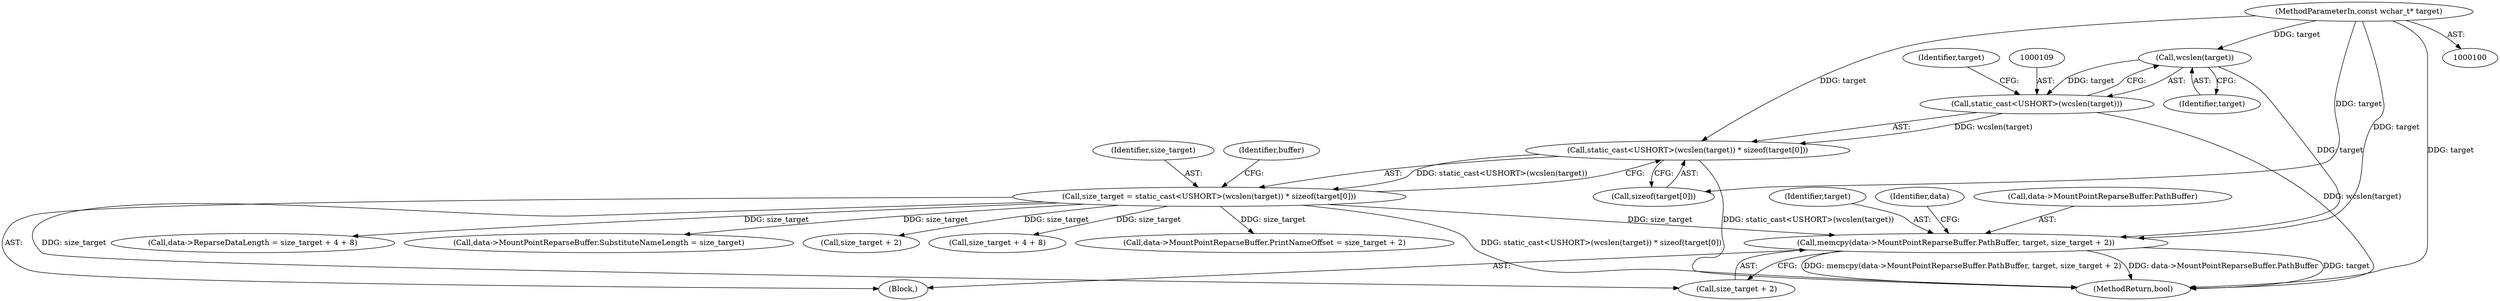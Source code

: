 digraph "1_Chrome_4f1f3d0f03c79ddaace56f067cf28a27f9466b7d_0@API" {
"1000131" [label="(Call,memcpy(data->MountPointReparseBuffer.PathBuffer, target, size_target + 2))"];
"1000110" [label="(Call,wcslen(target))"];
"1000102" [label="(MethodParameterIn,const wchar_t* target)"];
"1000105" [label="(Call,size_target = static_cast<USHORT>(wcslen(target)) * sizeof(target[0]))"];
"1000107" [label="(Call,static_cast<USHORT>(wcslen(target)) * sizeof(target[0]))"];
"1000108" [label="(Call,static_cast<USHORT>(wcslen(target)))"];
"1000154" [label="(Call,size_target + 2)"];
"1000137" [label="(Identifier,target)"];
"1000161" [label="(Call,size_target + 4 + 8)"];
"1000111" [label="(Identifier,target)"];
"1000148" [label="(Call,data->MountPointReparseBuffer.PrintNameOffset = size_target + 2)"];
"1000144" [label="(Identifier,data)"];
"1000112" [label="(Call,sizeof(target[0]))"];
"1000107" [label="(Call,static_cast<USHORT>(wcslen(target)) * sizeof(target[0]))"];
"1000105" [label="(Call,size_target = static_cast<USHORT>(wcslen(target)) * sizeof(target[0]))"];
"1000108" [label="(Call,static_cast<USHORT>(wcslen(target)))"];
"1000192" [label="(MethodReturn,bool)"];
"1000106" [label="(Identifier,size_target)"];
"1000114" [label="(Identifier,target)"];
"1000118" [label="(Identifier,buffer)"];
"1000103" [label="(Block,)"];
"1000131" [label="(Call,memcpy(data->MountPointReparseBuffer.PathBuffer, target, size_target + 2))"];
"1000132" [label="(Call,data->MountPointReparseBuffer.PathBuffer)"];
"1000157" [label="(Call,data->ReparseDataLength = size_target + 4 + 8)"];
"1000141" [label="(Call,data->MountPointReparseBuffer.SubstituteNameLength = size_target)"];
"1000102" [label="(MethodParameterIn,const wchar_t* target)"];
"1000138" [label="(Call,size_target + 2)"];
"1000110" [label="(Call,wcslen(target))"];
"1000131" -> "1000103"  [label="AST: "];
"1000131" -> "1000138"  [label="CFG: "];
"1000132" -> "1000131"  [label="AST: "];
"1000137" -> "1000131"  [label="AST: "];
"1000138" -> "1000131"  [label="AST: "];
"1000144" -> "1000131"  [label="CFG: "];
"1000131" -> "1000192"  [label="DDG: memcpy(data->MountPointReparseBuffer.PathBuffer, target, size_target + 2)"];
"1000131" -> "1000192"  [label="DDG: data->MountPointReparseBuffer.PathBuffer"];
"1000131" -> "1000192"  [label="DDG: target"];
"1000110" -> "1000131"  [label="DDG: target"];
"1000102" -> "1000131"  [label="DDG: target"];
"1000105" -> "1000131"  [label="DDG: size_target"];
"1000110" -> "1000108"  [label="AST: "];
"1000110" -> "1000111"  [label="CFG: "];
"1000111" -> "1000110"  [label="AST: "];
"1000108" -> "1000110"  [label="CFG: "];
"1000110" -> "1000108"  [label="DDG: target"];
"1000102" -> "1000110"  [label="DDG: target"];
"1000102" -> "1000100"  [label="AST: "];
"1000102" -> "1000192"  [label="DDG: target"];
"1000102" -> "1000107"  [label="DDG: target"];
"1000102" -> "1000112"  [label="DDG: target"];
"1000105" -> "1000103"  [label="AST: "];
"1000105" -> "1000107"  [label="CFG: "];
"1000106" -> "1000105"  [label="AST: "];
"1000107" -> "1000105"  [label="AST: "];
"1000118" -> "1000105"  [label="CFG: "];
"1000105" -> "1000192"  [label="DDG: static_cast<USHORT>(wcslen(target)) * sizeof(target[0])"];
"1000107" -> "1000105"  [label="DDG: static_cast<USHORT>(wcslen(target))"];
"1000105" -> "1000138"  [label="DDG: size_target"];
"1000105" -> "1000141"  [label="DDG: size_target"];
"1000105" -> "1000148"  [label="DDG: size_target"];
"1000105" -> "1000154"  [label="DDG: size_target"];
"1000105" -> "1000157"  [label="DDG: size_target"];
"1000105" -> "1000161"  [label="DDG: size_target"];
"1000107" -> "1000112"  [label="CFG: "];
"1000108" -> "1000107"  [label="AST: "];
"1000112" -> "1000107"  [label="AST: "];
"1000107" -> "1000192"  [label="DDG: static_cast<USHORT>(wcslen(target))"];
"1000108" -> "1000107"  [label="DDG: wcslen(target)"];
"1000109" -> "1000108"  [label="AST: "];
"1000114" -> "1000108"  [label="CFG: "];
"1000108" -> "1000192"  [label="DDG: wcslen(target)"];
}
